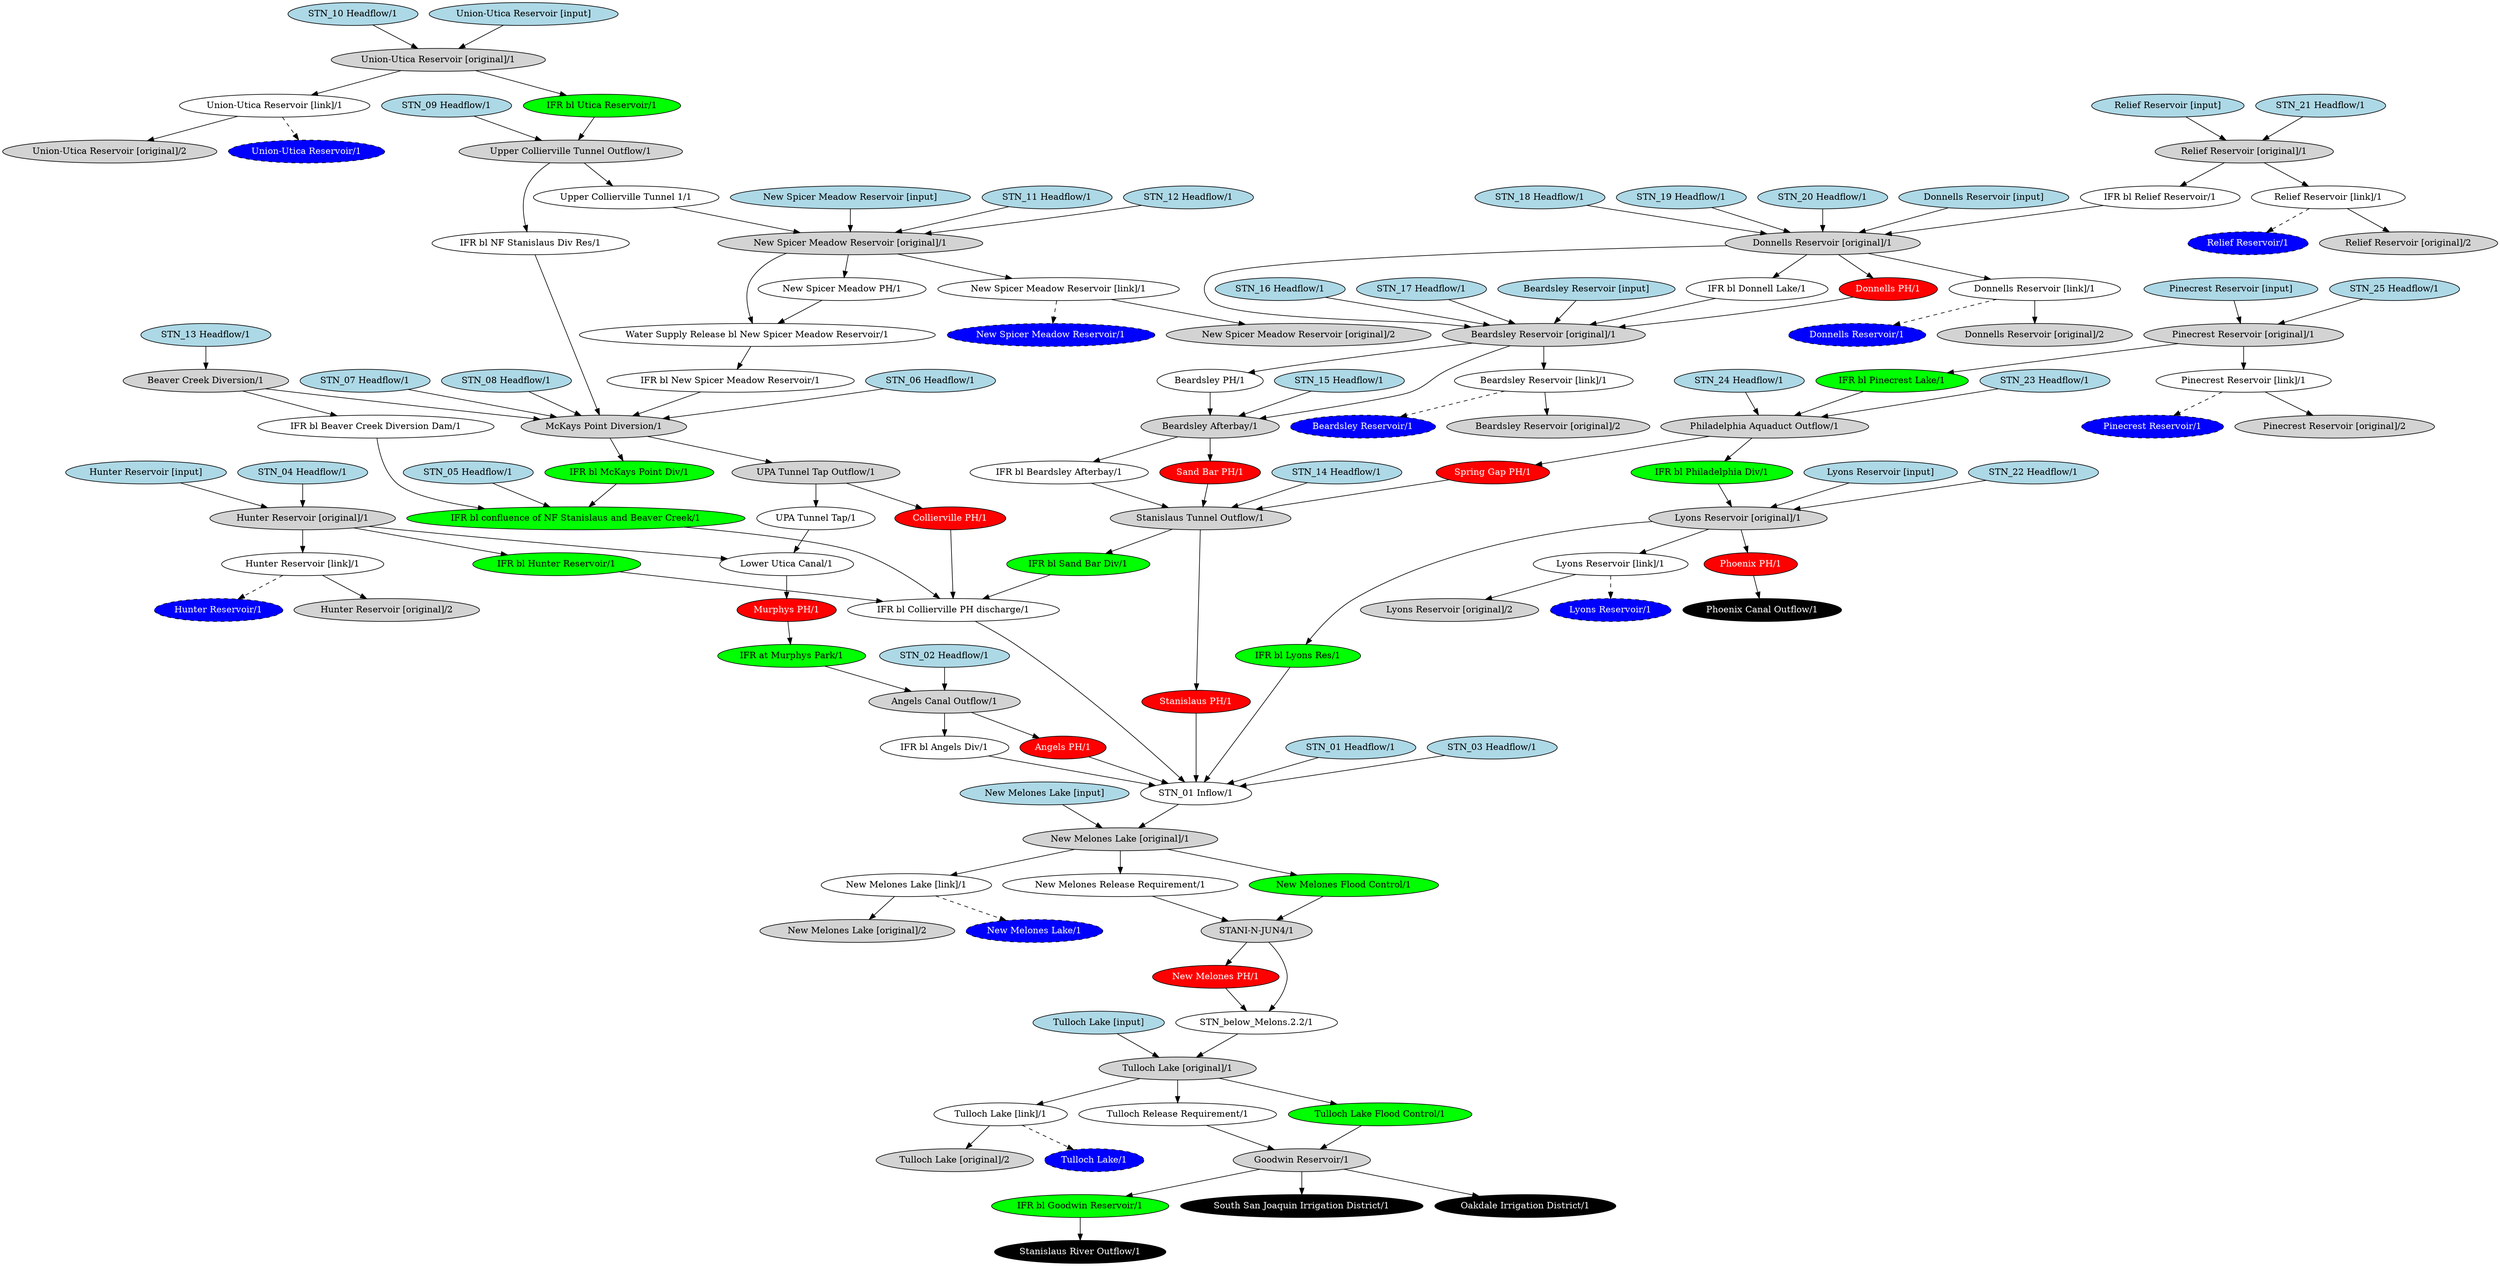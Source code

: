 // stanislaus
digraph stanislaus {
	"Angels PH/1" [fillcolor=red fontcolor=white shape=oval style=filled]
	"Angels Canal Outflow/1" [fillcolor=lightgrey fontcolor=black shape=oval style=filled]
	"Beardsley Reservoir [original]/1" [fillcolor=lightgrey fontcolor=black shape=oval style=filled]
	"Beardsley Reservoir [input]" [fillcolor=lightblue fontcolor=black shape=oval style=filled]
	"Beardsley Reservoir [link]/1" [fillcolor=white fontcolor=black shape=oval style=filled]
	"Beardsley Reservoir/1" [fillcolor=blue fontcolor=white shape=oval style="filled,dashed"]
	"Beardsley Reservoir [link]/1" -> "Beardsley Reservoir/1" [style=dashed]
	"Beardsley Reservoir [original]/2" [fillcolor=lightgrey fontcolor=black shape=oval style=filled]
	"Beardsley PH/1" [fillcolor=white fontcolor=black shape=oval style=filled]
	"Beaver Creek Diversion/1" [fillcolor=lightgrey fontcolor=black shape=oval style=filled]
	"Collierville PH/1" [fillcolor=red fontcolor=white shape=oval style=filled]
	"Donnells PH/1" [fillcolor=red fontcolor=white shape=oval style=filled]
	"Donnells Reservoir [original]/1" [fillcolor=lightgrey fontcolor=black shape=oval style=filled]
	"Donnells Reservoir [input]" [fillcolor=lightblue fontcolor=black shape=oval style=filled]
	"Donnells Reservoir [link]/1" [fillcolor=white fontcolor=black shape=oval style=filled]
	"Donnells Reservoir/1" [fillcolor=blue fontcolor=white shape=oval style="filled,dashed"]
	"Donnells Reservoir [link]/1" -> "Donnells Reservoir/1" [style=dashed]
	"Donnells Reservoir [original]/2" [fillcolor=lightgrey fontcolor=black shape=oval style=filled]
	"IFR bl Angels Div/1" [fillcolor=white fontcolor=black shape=oval style=filled]
	"IFR bl Collierville PH discharge/1" [fillcolor=white fontcolor=black shape=oval style=filled]
	"IFR at Murphys Park/1" [fillcolor=green fontcolor=black shape=oval style=filled]
	"IFR bl Donnell Lake/1" [fillcolor=white fontcolor=black shape=oval style=filled]
	"IFR bl Hunter Reservoir/1" [fillcolor=green fontcolor=black shape=oval style=filled]
	"IFR bl Lyons Res/1" [fillcolor=green fontcolor=black shape=oval style=filled]
	"IFR bl McKays Point Div/1" [fillcolor=green fontcolor=black shape=oval style=filled]
	"Water Supply Release bl New Spicer Meadow Reservoir/1" [fillcolor=white fontcolor=black shape=oval style=filled]
	"IFR bl New Spicer Meadow Reservoir/1" [fillcolor=white fontcolor=black shape=oval style=filled]
	"IFR bl Philadelphia Div/1" [fillcolor=green fontcolor=black shape=oval style=filled]
	"IFR bl Relief Reservoir/1" [fillcolor=white fontcolor=black shape=oval style=filled]
	"IFR bl Sand Bar Div/1" [fillcolor=green fontcolor=black shape=oval style=filled]
	"IFR bl NF Stanislaus Div Res/1" [fillcolor=white fontcolor=black shape=oval style=filled]
	"IFR bl Beaver Creek Diversion Dam/1" [fillcolor=white fontcolor=black shape=oval style=filled]
	"IFR bl confluence of NF Stanislaus and Beaver Creek/1" [fillcolor=green fontcolor=black shape=oval style=filled]
	"IFR bl Goodwin Reservoir/1" [fillcolor=green fontcolor=black shape=oval style=filled]
	"IFR bl Pinecrest Lake/1" [fillcolor=green fontcolor=black shape=oval style=filled]
	"IFR bl Utica Reservoir/1" [fillcolor=green fontcolor=black shape=oval style=filled]
	"IFR bl Beardsley Afterbay/1" [fillcolor=white fontcolor=black shape=oval style=filled]
	"Hunter Reservoir [original]/1" [fillcolor=lightgrey fontcolor=black shape=oval style=filled]
	"Hunter Reservoir [input]" [fillcolor=lightblue fontcolor=black shape=oval style=filled]
	"Hunter Reservoir [link]/1" [fillcolor=white fontcolor=black shape=oval style=filled]
	"Hunter Reservoir/1" [fillcolor=blue fontcolor=white shape=oval style="filled,dashed"]
	"Hunter Reservoir [link]/1" -> "Hunter Reservoir/1" [style=dashed]
	"Hunter Reservoir [original]/2" [fillcolor=lightgrey fontcolor=black shape=oval style=filled]
	"Lyons Reservoir [original]/1" [fillcolor=lightgrey fontcolor=black shape=oval style=filled]
	"Lyons Reservoir [input]" [fillcolor=lightblue fontcolor=black shape=oval style=filled]
	"Lyons Reservoir [link]/1" [fillcolor=white fontcolor=black shape=oval style=filled]
	"Lyons Reservoir/1" [fillcolor=blue fontcolor=white shape=oval style="filled,dashed"]
	"Lyons Reservoir [link]/1" -> "Lyons Reservoir/1" [style=dashed]
	"Lyons Reservoir [original]/2" [fillcolor=lightgrey fontcolor=black shape=oval style=filled]
	"McKays Point Diversion/1" [fillcolor=lightgrey fontcolor=black shape=oval style=filled]
	"Murphys PH/1" [fillcolor=red fontcolor=white shape=oval style=filled]
	"New Melones Lake [original]/1" [fillcolor=lightgrey fontcolor=black shape=oval style=filled]
	"New Melones Lake [input]" [fillcolor=lightblue fontcolor=black shape=oval style=filled]
	"New Melones Lake [link]/1" [fillcolor=white fontcolor=black shape=oval style=filled]
	"New Melones Lake/1" [fillcolor=blue fontcolor=white shape=oval style="filled,dashed"]
	"New Melones Lake [link]/1" -> "New Melones Lake/1" [style=dashed]
	"New Melones Lake [original]/2" [fillcolor=lightgrey fontcolor=black shape=oval style=filled]
	"New Melones PH/1" [fillcolor=red fontcolor=white shape=oval style=filled]
	"New Spicer Meadow Reservoir [original]/1" [fillcolor=lightgrey fontcolor=black shape=oval style=filled]
	"New Spicer Meadow Reservoir [input]" [fillcolor=lightblue fontcolor=black shape=oval style=filled]
	"New Spicer Meadow Reservoir [link]/1" [fillcolor=white fontcolor=black shape=oval style=filled]
	"New Spicer Meadow Reservoir/1" [fillcolor=blue fontcolor=white shape=oval style="filled,dashed"]
	"New Spicer Meadow Reservoir [link]/1" -> "New Spicer Meadow Reservoir/1" [style=dashed]
	"New Spicer Meadow Reservoir [original]/2" [fillcolor=lightgrey fontcolor=black shape=oval style=filled]
	"New Spicer Meadow PH/1" [fillcolor=white fontcolor=black shape=oval style=filled]
	"Philadelphia Aquaduct Outflow/1" [fillcolor=lightgrey fontcolor=black shape=oval style=filled]
	"Phoenix Canal Outflow/1" [fillcolor=black fontcolor=white shape=oval style=filled]
	"Phoenix PH/1" [fillcolor=red fontcolor=white shape=oval style=filled]
	"Pinecrest Reservoir [original]/1" [fillcolor=lightgrey fontcolor=black shape=oval style=filled]
	"Pinecrest Reservoir [input]" [fillcolor=lightblue fontcolor=black shape=oval style=filled]
	"Pinecrest Reservoir [link]/1" [fillcolor=white fontcolor=black shape=oval style=filled]
	"Pinecrest Reservoir/1" [fillcolor=blue fontcolor=white shape=oval style="filled,dashed"]
	"Pinecrest Reservoir [link]/1" -> "Pinecrest Reservoir/1" [style=dashed]
	"Pinecrest Reservoir [original]/2" [fillcolor=lightgrey fontcolor=black shape=oval style=filled]
	"Relief Reservoir [original]/1" [fillcolor=lightgrey fontcolor=black shape=oval style=filled]
	"Relief Reservoir [input]" [fillcolor=lightblue fontcolor=black shape=oval style=filled]
	"Relief Reservoir [link]/1" [fillcolor=white fontcolor=black shape=oval style=filled]
	"Relief Reservoir/1" [fillcolor=blue fontcolor=white shape=oval style="filled,dashed"]
	"Relief Reservoir [link]/1" -> "Relief Reservoir/1" [style=dashed]
	"Relief Reservoir [original]/2" [fillcolor=lightgrey fontcolor=black shape=oval style=filled]
	"Sand Bar PH/1" [fillcolor=red fontcolor=white shape=oval style=filled]
	"Beardsley Afterbay/1" [fillcolor=lightgrey fontcolor=black shape=oval style=filled]
	"Spring Gap PH/1" [fillcolor=red fontcolor=white shape=oval style=filled]
	"Stanislaus PH/1" [fillcolor=red fontcolor=white shape=oval style=filled]
	"Stanislaus Tunnel Outflow/1" [fillcolor=lightgrey fontcolor=black shape=oval style=filled]
	"South San Joaquin Irrigation District/1" [fillcolor=black fontcolor=white shape=oval style=filled]
	"Oakdale Irrigation District/1" [fillcolor=black fontcolor=white shape=oval style=filled]
	"Stanislaus River Outflow/1" [fillcolor=black fontcolor=white shape=oval style=filled]
	"STN_01 Headflow/1" [fillcolor=lightblue fontcolor=black shape=oval style=filled]
	"STN_01 Inflow/1" [fillcolor=white fontcolor=black shape=oval style=filled]
	"STN_02 Headflow/1" [fillcolor=lightblue fontcolor=black shape=oval style=filled]
	"STN_03 Headflow/1" [fillcolor=lightblue fontcolor=black shape=oval style=filled]
	"STN_04 Headflow/1" [fillcolor=lightblue fontcolor=black shape=oval style=filled]
	"STN_05 Headflow/1" [fillcolor=lightblue fontcolor=black shape=oval style=filled]
	"STN_06 Headflow/1" [fillcolor=lightblue fontcolor=black shape=oval style=filled]
	"STN_07 Headflow/1" [fillcolor=lightblue fontcolor=black shape=oval style=filled]
	"STN_08 Headflow/1" [fillcolor=lightblue fontcolor=black shape=oval style=filled]
	"STN_09 Headflow/1" [fillcolor=lightblue fontcolor=black shape=oval style=filled]
	"STN_10 Headflow/1" [fillcolor=lightblue fontcolor=black shape=oval style=filled]
	"STN_11 Headflow/1" [fillcolor=lightblue fontcolor=black shape=oval style=filled]
	"STN_12 Headflow/1" [fillcolor=lightblue fontcolor=black shape=oval style=filled]
	"STN_13 Headflow/1" [fillcolor=lightblue fontcolor=black shape=oval style=filled]
	"STN_14 Headflow/1" [fillcolor=lightblue fontcolor=black shape=oval style=filled]
	"STN_15 Headflow/1" [fillcolor=lightblue fontcolor=black shape=oval style=filled]
	"STN_16 Headflow/1" [fillcolor=lightblue fontcolor=black shape=oval style=filled]
	"STN_17 Headflow/1" [fillcolor=lightblue fontcolor=black shape=oval style=filled]
	"STN_18 Headflow/1" [fillcolor=lightblue fontcolor=black shape=oval style=filled]
	"STN_19 Headflow/1" [fillcolor=lightblue fontcolor=black shape=oval style=filled]
	"STN_20 Headflow/1" [fillcolor=lightblue fontcolor=black shape=oval style=filled]
	"STN_21 Headflow/1" [fillcolor=lightblue fontcolor=black shape=oval style=filled]
	"STN_22 Headflow/1" [fillcolor=lightblue fontcolor=black shape=oval style=filled]
	"STN_23 Headflow/1" [fillcolor=lightblue fontcolor=black shape=oval style=filled]
	"STN_24 Headflow/1" [fillcolor=lightblue fontcolor=black shape=oval style=filled]
	"STN_25 Headflow/1" [fillcolor=lightblue fontcolor=black shape=oval style=filled]
	"Tulloch Lake [original]/1" [fillcolor=lightgrey fontcolor=black shape=oval style=filled]
	"Tulloch Lake [input]" [fillcolor=lightblue fontcolor=black shape=oval style=filled]
	"Tulloch Lake [link]/1" [fillcolor=white fontcolor=black shape=oval style=filled]
	"Tulloch Lake/1" [fillcolor=blue fontcolor=white shape=oval style="filled,dashed"]
	"Tulloch Lake [link]/1" -> "Tulloch Lake/1" [style=dashed]
	"Tulloch Lake [original]/2" [fillcolor=lightgrey fontcolor=black shape=oval style=filled]
	"Tulloch Release Requirement/1" [fillcolor=white fontcolor=black shape=oval style=filled]
	"Tulloch Lake Flood Control/1" [fillcolor=green fontcolor=black shape=oval style=filled]
	"Goodwin Reservoir/1" [fillcolor=lightgrey fontcolor=black shape=oval style=filled]
	"Union-Utica Reservoir [original]/1" [fillcolor=lightgrey fontcolor=black shape=oval style=filled]
	"Union-Utica Reservoir [input]" [fillcolor=lightblue fontcolor=black shape=oval style=filled]
	"Union-Utica Reservoir [link]/1" [fillcolor=white fontcolor=black shape=oval style=filled]
	"Union-Utica Reservoir/1" [fillcolor=blue fontcolor=white shape=oval style="filled,dashed"]
	"Union-Utica Reservoir [link]/1" -> "Union-Utica Reservoir/1" [style=dashed]
	"Union-Utica Reservoir [original]/2" [fillcolor=lightgrey fontcolor=black shape=oval style=filled]
	"Lower Utica Canal/1" [fillcolor=white fontcolor=black shape=oval style=filled]
	"UPA Tunnel Tap/1" [fillcolor=white fontcolor=black shape=oval style=filled]
	"UPA Tunnel Tap Outflow/1" [fillcolor=lightgrey fontcolor=black shape=oval style=filled]
	"Upper Collierville Tunnel Outflow/1" [fillcolor=lightgrey fontcolor=black shape=oval style=filled]
	"Upper Collierville Tunnel 1/1" [fillcolor=white fontcolor=black shape=oval style=filled]
	"New Melones Release Requirement/1" [fillcolor=white fontcolor=black shape=oval style=filled]
	"New Melones Flood Control/1" [fillcolor=green fontcolor=black shape=oval style=filled]
	"STN_below_Melons.2.2/1" [fillcolor=white fontcolor=black shape=oval style=filled]
	"STANI-N-JUN4/1" [fillcolor=lightgrey fontcolor=black shape=oval style=filled]
	"Beardsley Reservoir [input]" -> "Beardsley Reservoir [original]/1"
	"Beardsley Reservoir [original]/1" -> "Beardsley Reservoir [link]/1"
	"Beardsley Reservoir [link]/1" -> "Beardsley Reservoir [original]/2"
	"Donnells Reservoir [input]" -> "Donnells Reservoir [original]/1"
	"Donnells Reservoir [original]/1" -> "Donnells Reservoir [link]/1"
	"Donnells Reservoir [link]/1" -> "Donnells Reservoir [original]/2"
	"Hunter Reservoir [input]" -> "Hunter Reservoir [original]/1"
	"Hunter Reservoir [original]/1" -> "Hunter Reservoir [link]/1"
	"Hunter Reservoir [link]/1" -> "Hunter Reservoir [original]/2"
	"Lyons Reservoir [input]" -> "Lyons Reservoir [original]/1"
	"Lyons Reservoir [original]/1" -> "Lyons Reservoir [link]/1"
	"Lyons Reservoir [link]/1" -> "Lyons Reservoir [original]/2"
	"New Melones Lake [input]" -> "New Melones Lake [original]/1"
	"New Melones Lake [original]/1" -> "New Melones Lake [link]/1"
	"New Melones Lake [link]/1" -> "New Melones Lake [original]/2"
	"New Spicer Meadow Reservoir [input]" -> "New Spicer Meadow Reservoir [original]/1"
	"New Spicer Meadow Reservoir [original]/1" -> "New Spicer Meadow Reservoir [link]/1"
	"New Spicer Meadow Reservoir [link]/1" -> "New Spicer Meadow Reservoir [original]/2"
	"Pinecrest Reservoir [input]" -> "Pinecrest Reservoir [original]/1"
	"Pinecrest Reservoir [original]/1" -> "Pinecrest Reservoir [link]/1"
	"Pinecrest Reservoir [link]/1" -> "Pinecrest Reservoir [original]/2"
	"Relief Reservoir [input]" -> "Relief Reservoir [original]/1"
	"Relief Reservoir [original]/1" -> "Relief Reservoir [link]/1"
	"Relief Reservoir [link]/1" -> "Relief Reservoir [original]/2"
	"Tulloch Lake [input]" -> "Tulloch Lake [original]/1"
	"Tulloch Lake [original]/1" -> "Tulloch Lake [link]/1"
	"Tulloch Lake [link]/1" -> "Tulloch Lake [original]/2"
	"Union-Utica Reservoir [input]" -> "Union-Utica Reservoir [original]/1"
	"Union-Utica Reservoir [original]/1" -> "Union-Utica Reservoir [link]/1"
	"Union-Utica Reservoir [link]/1" -> "Union-Utica Reservoir [original]/2"
	"Angels Canal Outflow/1" -> "Angels PH/1"
	"Angels Canal Outflow/1" -> "IFR bl Angels Div/1"
	"Donnells Reservoir [original]/1" -> "Donnells PH/1"
	"Donnells Reservoir [original]/1" -> "IFR bl Donnell Lake/1"
	"Upper Collierville Tunnel Outflow/1" -> "IFR bl NF Stanislaus Div Res/1"
	"McKays Point Diversion/1" -> "UPA Tunnel Tap Outflow/1"
	"Hunter Reservoir [original]/1" -> "IFR bl Hunter Reservoir/1"
	"Water Supply Release bl New Spicer Meadow Reservoir/1" -> "IFR bl New Spicer Meadow Reservoir/1"
	"New Spicer Meadow Reservoir [original]/1" -> "New Spicer Meadow PH/1"
	"Philadelphia Aquaduct Outflow/1" -> "Spring Gap PH/1"
	"Pinecrest Reservoir [original]/1" -> "IFR bl Pinecrest Lake/1"
	"Relief Reservoir [original]/1" -> "IFR bl Relief Reservoir/1"
	"Beardsley Afterbay/1" -> "Sand Bar PH/1"
	"Stanislaus Tunnel Outflow/1" -> "Stanislaus PH/1"
	"STN_01 Headflow/1" -> "STN_01 Inflow/1"
	"McKays Point Diversion/1" -> "IFR bl McKays Point Div/1"
	"Union-Utica Reservoir [original]/1" -> "IFR bl Utica Reservoir/1"
	"Beardsley Afterbay/1" -> "IFR bl Beardsley Afterbay/1"
	"Beardsley Reservoir [original]/1" -> "Beardsley PH/1"
	"UPA Tunnel Tap Outflow/1" -> "UPA Tunnel Tap/1"
	"Lower Utica Canal/1" -> "Murphys PH/1"
	"UPA Tunnel Tap Outflow/1" -> "Collierville PH/1"
	"Stanislaus Tunnel Outflow/1" -> "IFR bl Sand Bar Div/1"
	"Lyons Reservoir [original]/1" -> "IFR bl Lyons Res/1"
	"Goodwin Reservoir/1" -> "Oakdale Irrigation District/1"
	"Goodwin Reservoir/1" -> "South San Joaquin Irrigation District/1"
	"Goodwin Reservoir/1" -> "IFR bl Goodwin Reservoir/1"
	"STN_01 Inflow/1" -> "New Melones Lake [original]/1"
	"Upper Collierville Tunnel Outflow/1" -> "Upper Collierville Tunnel 1/1"
	"Angels PH/1" -> "STN_01 Inflow/1"
	"IFR bl Angels Div/1" -> "STN_01 Inflow/1"
	"IFR bl Beaver Creek Diversion Dam/1" -> "IFR bl confluence of NF Stanislaus and Beaver Creek/1"
	"Beaver Creek Diversion/1" -> "IFR bl Beaver Creek Diversion Dam/1"
	"Beaver Creek Diversion/1" -> "McKays Point Diversion/1"
	"Phoenix PH/1" -> "Phoenix Canal Outflow/1"
	"New Spicer Meadow Reservoir [original]/1" -> "Water Supply Release bl New Spicer Meadow Reservoir/1"
	"New Spicer Meadow PH/1" -> "Water Supply Release bl New Spicer Meadow Reservoir/1"
	"Murphys PH/1" -> "IFR at Murphys Park/1"
	"IFR bl Sand Bar Div/1" -> "IFR bl Collierville PH discharge/1"
	"IFR bl Hunter Reservoir/1" -> "IFR bl Collierville PH discharge/1"
	"IFR bl confluence of NF Stanislaus and Beaver Creek/1" -> "IFR bl Collierville PH discharge/1"
	"Sand Bar PH/1" -> "Stanislaus Tunnel Outflow/1"
	"Philadelphia Aquaduct Outflow/1" -> "IFR bl Philadelphia Div/1"
	"IFR bl Lyons Res/1" -> "STN_01 Inflow/1"
	"IFR bl Goodwin Reservoir/1" -> "Stanislaus River Outflow/1"
	"STN_02 Headflow/1" -> "Angels Canal Outflow/1"
	"IFR at Murphys Park/1" -> "Angels Canal Outflow/1"
	"IFR bl Collierville PH discharge/1" -> "STN_01 Inflow/1"
	"STN_03 Headflow/1" -> "STN_01 Inflow/1"
	"STN_04 Headflow/1" -> "Hunter Reservoir [original]/1"
	"STN_05 Headflow/1" -> "IFR bl confluence of NF Stanislaus and Beaver Creek/1"
	"IFR bl McKays Point Div/1" -> "IFR bl confluence of NF Stanislaus and Beaver Creek/1"
	"STN_06 Headflow/1" -> "McKays Point Diversion/1"
	"STN_07 Headflow/1" -> "McKays Point Diversion/1"
	"IFR bl New Spicer Meadow Reservoir/1" -> "McKays Point Diversion/1"
	"STN_08 Headflow/1" -> "McKays Point Diversion/1"
	"IFR bl NF Stanislaus Div Res/1" -> "McKays Point Diversion/1"
	"STN_09 Headflow/1" -> "Upper Collierville Tunnel Outflow/1"
	"IFR bl Utica Reservoir/1" -> "Upper Collierville Tunnel Outflow/1"
	"STN_10 Headflow/1" -> "Union-Utica Reservoir [original]/1"
	"STN_11 Headflow/1" -> "New Spicer Meadow Reservoir [original]/1"
	"STN_13 Headflow/1" -> "Beaver Creek Diversion/1"
	"STN_14 Headflow/1" -> "Stanislaus Tunnel Outflow/1"
	"IFR bl Beardsley Afterbay/1" -> "Stanislaus Tunnel Outflow/1"
	"STN_15 Headflow/1" -> "Beardsley Afterbay/1"
	"Beardsley Reservoir [original]/1" -> "Beardsley Afterbay/1"
	"Beardsley PH/1" -> "Beardsley Afterbay/1"
	"STN_16 Headflow/1" -> "Beardsley Reservoir [original]/1"
	"STN_17 Headflow/1" -> "Beardsley Reservoir [original]/1"
	"Donnells Reservoir [original]/1" -> "Beardsley Reservoir [original]/1"
	"IFR bl Donnell Lake/1" -> "Beardsley Reservoir [original]/1"
	"STN_18 Headflow/1" -> "Donnells Reservoir [original]/1"
	"STN_19 Headflow/1" -> "Donnells Reservoir [original]/1"
	"STN_21 Headflow/1" -> "Relief Reservoir [original]/1"
	"IFR bl Philadelphia Div/1" -> "Lyons Reservoir [original]/1"
	"STN_22 Headflow/1" -> "Lyons Reservoir [original]/1"
	"STN_23 Headflow/1" -> "Philadelphia Aquaduct Outflow/1"
	"IFR bl Pinecrest Lake/1" -> "Philadelphia Aquaduct Outflow/1"
	"STN_24 Headflow/1" -> "Philadelphia Aquaduct Outflow/1"
	"STN_25 Headflow/1" -> "Pinecrest Reservoir [original]/1"
	"IFR bl Relief Reservoir/1" -> "Donnells Reservoir [original]/1"
	"STN_20 Headflow/1" -> "Donnells Reservoir [original]/1"
	"Hunter Reservoir [original]/1" -> "Lower Utica Canal/1"
	"UPA Tunnel Tap/1" -> "Lower Utica Canal/1"
	"STN_12 Headflow/1" -> "New Spicer Meadow Reservoir [original]/1"
	"Donnells PH/1" -> "Beardsley Reservoir [original]/1"
	"Upper Collierville Tunnel 1/1" -> "New Spicer Meadow Reservoir [original]/1"
	"Collierville PH/1" -> "IFR bl Collierville PH discharge/1"
	"Stanislaus PH/1" -> "STN_01 Inflow/1"
	"Spring Gap PH/1" -> "Stanislaus Tunnel Outflow/1"
	"Lyons Reservoir [original]/1" -> "Phoenix PH/1"
	"New Melones Lake [original]/1" -> "New Melones Release Requirement/1"
	"New Melones Lake [original]/1" -> "New Melones Flood Control/1"
	"New Melones Release Requirement/1" -> "STANI-N-JUN4/1"
	"New Melones Flood Control/1" -> "STANI-N-JUN4/1"
	"STANI-N-JUN4/1" -> "New Melones PH/1"
	"Tulloch Lake [original]/1" -> "Tulloch Release Requirement/1"
	"Tulloch Lake [original]/1" -> "Tulloch Lake Flood Control/1"
	"Tulloch Release Requirement/1" -> "Goodwin Reservoir/1"
	"Tulloch Lake Flood Control/1" -> "Goodwin Reservoir/1"
	"STN_below_Melons.2.2/1" -> "Tulloch Lake [original]/1"
	"New Melones PH/1" -> "STN_below_Melons.2.2/1"
	"STANI-N-JUN4/1" -> "STN_below_Melons.2.2/1"
}
